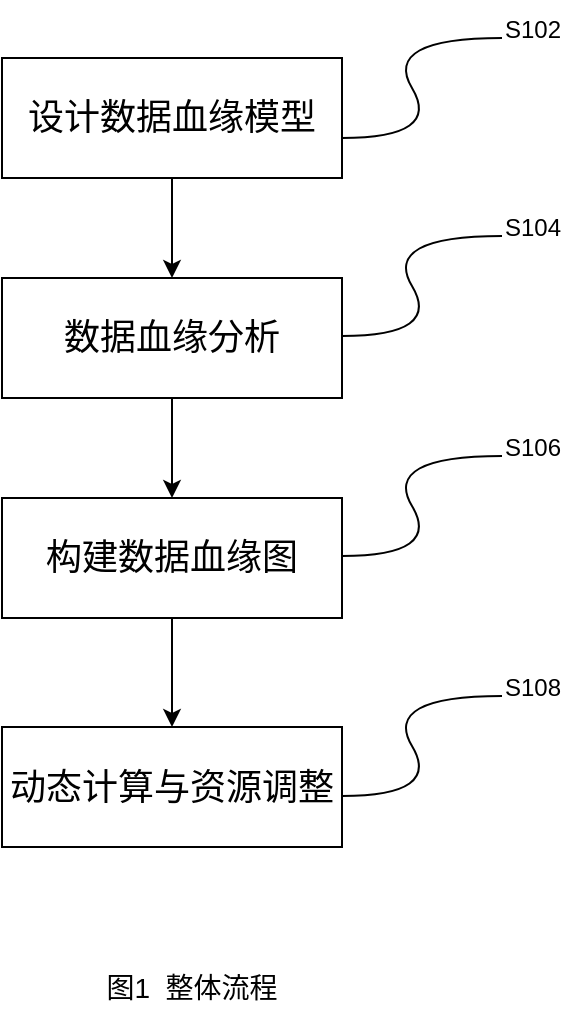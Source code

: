 <mxfile version="21.8.0" type="github" pages="3">
  <diagram name="第 1 页" id="1T-93aZBtWUWsuB6PJng">
    <mxGraphModel dx="950" dy="596" grid="1" gridSize="10" guides="1" tooltips="1" connect="1" arrows="1" fold="1" page="1" pageScale="1" pageWidth="827" pageHeight="1169" math="0" shadow="0">
      <root>
        <mxCell id="0" />
        <mxCell id="1" parent="0" />
        <mxCell id="ghUi32SfYxXEX1xinj7Y-5" style="edgeStyle=orthogonalEdgeStyle;rounded=0;orthogonalLoop=1;jettySize=auto;html=1;" edge="1" parent="1" source="ghUi32SfYxXEX1xinj7Y-1" target="ghUi32SfYxXEX1xinj7Y-2">
          <mxGeometry relative="1" as="geometry" />
        </mxCell>
        <mxCell id="ghUi32SfYxXEX1xinj7Y-1" value="&lt;font style=&quot;font-size: 18px;&quot;&gt;设计数据血缘模型&lt;/font&gt;" style="rounded=0;whiteSpace=wrap;html=1;" vertex="1" parent="1">
          <mxGeometry x="330" y="190" width="170" height="60" as="geometry" />
        </mxCell>
        <mxCell id="ghUi32SfYxXEX1xinj7Y-6" style="edgeStyle=orthogonalEdgeStyle;rounded=0;orthogonalLoop=1;jettySize=auto;html=1;entryX=0.5;entryY=0;entryDx=0;entryDy=0;" edge="1" parent="1" source="ghUi32SfYxXEX1xinj7Y-2" target="ghUi32SfYxXEX1xinj7Y-3">
          <mxGeometry relative="1" as="geometry" />
        </mxCell>
        <mxCell id="ghUi32SfYxXEX1xinj7Y-2" value="&lt;font style=&quot;font-size: 18px;&quot;&gt;数据血缘分析&lt;/font&gt;" style="rounded=0;whiteSpace=wrap;html=1;" vertex="1" parent="1">
          <mxGeometry x="330" y="300" width="170" height="60" as="geometry" />
        </mxCell>
        <mxCell id="ghUi32SfYxXEX1xinj7Y-7" style="edgeStyle=orthogonalEdgeStyle;rounded=0;orthogonalLoop=1;jettySize=auto;html=1;" edge="1" parent="1" source="ghUi32SfYxXEX1xinj7Y-3" target="ghUi32SfYxXEX1xinj7Y-4">
          <mxGeometry relative="1" as="geometry" />
        </mxCell>
        <mxCell id="ghUi32SfYxXEX1xinj7Y-3" value="&lt;font style=&quot;font-size: 18px;&quot;&gt;构建数据血缘图&lt;/font&gt;" style="rounded=0;whiteSpace=wrap;html=1;" vertex="1" parent="1">
          <mxGeometry x="330" y="410" width="170" height="60" as="geometry" />
        </mxCell>
        <mxCell id="ghUi32SfYxXEX1xinj7Y-4" value="&lt;font style=&quot;font-size: 18px;&quot;&gt;动态计算与资源调整&lt;/font&gt;" style="rounded=0;whiteSpace=wrap;html=1;" vertex="1" parent="1">
          <mxGeometry x="330" y="524.5" width="170" height="60" as="geometry" />
        </mxCell>
        <mxCell id="xi-kv7bJiEwfVNWZqVPa-5" value="" style="curved=1;endArrow=none;html=1;rounded=0;endFill=0;" edge="1" parent="1">
          <mxGeometry width="50" height="50" relative="1" as="geometry">
            <mxPoint x="500" y="230" as="sourcePoint" />
            <mxPoint x="580" y="180" as="targetPoint" />
            <Array as="points">
              <mxPoint x="550" y="230" />
              <mxPoint x="520" y="180" />
            </Array>
          </mxGeometry>
        </mxCell>
        <mxCell id="xi-kv7bJiEwfVNWZqVPa-6" value="S102" style="text;html=1;align=center;verticalAlign=middle;resizable=0;points=[];autosize=1;strokeColor=none;fillColor=none;" vertex="1" parent="1">
          <mxGeometry x="570" y="161" width="50" height="30" as="geometry" />
        </mxCell>
        <mxCell id="xi-kv7bJiEwfVNWZqVPa-7" value="" style="curved=1;endArrow=none;html=1;rounded=0;endFill=0;" edge="1" parent="1">
          <mxGeometry width="50" height="50" relative="1" as="geometry">
            <mxPoint x="500" y="329" as="sourcePoint" />
            <mxPoint x="580" y="279" as="targetPoint" />
            <Array as="points">
              <mxPoint x="550" y="329" />
              <mxPoint x="520" y="279" />
            </Array>
          </mxGeometry>
        </mxCell>
        <mxCell id="xi-kv7bJiEwfVNWZqVPa-8" value="S104" style="text;html=1;align=center;verticalAlign=middle;resizable=0;points=[];autosize=1;strokeColor=none;fillColor=none;" vertex="1" parent="1">
          <mxGeometry x="570" y="260" width="50" height="30" as="geometry" />
        </mxCell>
        <mxCell id="xi-kv7bJiEwfVNWZqVPa-13" value="" style="curved=1;endArrow=none;html=1;rounded=0;endFill=0;" edge="1" parent="1">
          <mxGeometry width="50" height="50" relative="1" as="geometry">
            <mxPoint x="500" y="439" as="sourcePoint" />
            <mxPoint x="580" y="389" as="targetPoint" />
            <Array as="points">
              <mxPoint x="550" y="439" />
              <mxPoint x="520" y="389" />
            </Array>
          </mxGeometry>
        </mxCell>
        <mxCell id="xi-kv7bJiEwfVNWZqVPa-14" value="S106" style="text;html=1;align=center;verticalAlign=middle;resizable=0;points=[];autosize=1;strokeColor=none;fillColor=none;" vertex="1" parent="1">
          <mxGeometry x="570" y="370" width="50" height="30" as="geometry" />
        </mxCell>
        <mxCell id="xi-kv7bJiEwfVNWZqVPa-15" value="" style="curved=1;endArrow=none;html=1;rounded=0;endFill=0;" edge="1" parent="1">
          <mxGeometry width="50" height="50" relative="1" as="geometry">
            <mxPoint x="500" y="559" as="sourcePoint" />
            <mxPoint x="580" y="509" as="targetPoint" />
            <Array as="points">
              <mxPoint x="550" y="559" />
              <mxPoint x="520" y="509" />
            </Array>
          </mxGeometry>
        </mxCell>
        <mxCell id="xi-kv7bJiEwfVNWZqVPa-16" value="S108" style="text;html=1;align=center;verticalAlign=middle;resizable=0;points=[];autosize=1;strokeColor=none;fillColor=none;" vertex="1" parent="1">
          <mxGeometry x="570" y="490" width="50" height="30" as="geometry" />
        </mxCell>
        <mxCell id="si2mfK1H_mN9ojRNGlCW-1" value="&lt;font style=&quot;font-size: 14px;&quot;&gt;图1&amp;nbsp; 整体流程&lt;/font&gt;" style="text;html=1;strokeColor=none;fillColor=none;align=center;verticalAlign=middle;whiteSpace=wrap;rounded=0;" vertex="1" parent="1">
          <mxGeometry x="380" y="640" width="90" height="30" as="geometry" />
        </mxCell>
      </root>
    </mxGraphModel>
  </diagram>
  <diagram id="YyfPpi6BXWPWP9us78vs" name="第 2 页">
    <mxGraphModel dx="950" dy="596" grid="1" gridSize="10" guides="1" tooltips="1" connect="1" arrows="1" fold="1" page="1" pageScale="1" pageWidth="827" pageHeight="1169" math="0" shadow="0">
      <root>
        <mxCell id="0" />
        <mxCell id="1" parent="0" />
        <mxCell id="Gqb_Gr5R2_-sLwAaBcYC-4" style="edgeStyle=orthogonalEdgeStyle;rounded=0;orthogonalLoop=1;jettySize=auto;html=1;entryX=0.5;entryY=0;entryDx=0;entryDy=0;" edge="1" parent="1" source="Gqb_Gr5R2_-sLwAaBcYC-1" target="Gqb_Gr5R2_-sLwAaBcYC-2">
          <mxGeometry relative="1" as="geometry" />
        </mxCell>
        <mxCell id="Gqb_Gr5R2_-sLwAaBcYC-1" value="&lt;font style=&quot;font-size: 18px;&quot;&gt;利用Flink提供的事件监听器接口编写事件监听器&lt;br&gt;和利用Flink的日志记录功能捕获关键信息&lt;/font&gt;" style="rounded=0;whiteSpace=wrap;html=1;" vertex="1" parent="1">
          <mxGeometry x="121" y="130" width="420" height="70" as="geometry" />
        </mxCell>
        <mxCell id="Jf6Ws7VdzAmvfetq-8Bk-2" value="" style="edgeStyle=orthogonalEdgeStyle;rounded=0;orthogonalLoop=1;jettySize=auto;html=1;" edge="1" parent="1" source="Gqb_Gr5R2_-sLwAaBcYC-2" target="Gqb_Gr5R2_-sLwAaBcYC-3">
          <mxGeometry relative="1" as="geometry" />
        </mxCell>
        <mxCell id="Gqb_Gr5R2_-sLwAaBcYC-2" value="&lt;span style=&quot;font-size: 18px;&quot;&gt;基于监听的事件或者日志解析出所需用于构建数据血缘关系的关键基础信息&lt;/span&gt;" style="rounded=0;whiteSpace=wrap;html=1;" vertex="1" parent="1">
          <mxGeometry x="121" y="260" width="420" height="80" as="geometry" />
        </mxCell>
        <mxCell id="Jf6Ws7VdzAmvfetq-8Bk-3" style="edgeStyle=orthogonalEdgeStyle;rounded=0;orthogonalLoop=1;jettySize=auto;html=1;entryX=0.5;entryY=0;entryDx=0;entryDy=0;" edge="1" parent="1" source="Gqb_Gr5R2_-sLwAaBcYC-3" target="Jf6Ws7VdzAmvfetq-8Bk-1">
          <mxGeometry relative="1" as="geometry" />
        </mxCell>
        <mxCell id="Gqb_Gr5R2_-sLwAaBcYC-3" value="&lt;font style=&quot;font-size: 18px;&quot;&gt;通过关键基础事件，构建任务的执行时间线、中间状态变化、数据流动路径等信息，从而帮助构建数据血缘关系。&lt;/font&gt;" style="rounded=0;whiteSpace=wrap;html=1;" vertex="1" parent="1">
          <mxGeometry x="123.5" y="410" width="415" height="90" as="geometry" />
        </mxCell>
        <mxCell id="Jf6Ws7VdzAmvfetq-8Bk-1" value="&lt;span style=&quot;font-size: 18px;&quot;&gt;数据血缘关系导入到可视化图库，形成了以节点表示数据源、转换或者存储，边表示数据流动的方向的&lt;/span&gt;&lt;font style=&quot;font-size: 18px;&quot;&gt;易于理解的图形表示，即数据血缘图&lt;/font&gt;。" style="rounded=0;whiteSpace=wrap;html=1;" vertex="1" parent="1">
          <mxGeometry x="123.5" y="570" width="415" height="80" as="geometry" />
        </mxCell>
        <mxCell id="gFWnezKHMzwg9tejooRx-1" value="图2&amp;nbsp; &amp;nbsp;S104 到S106的过程" style="text;html=1;strokeColor=none;fillColor=none;align=center;verticalAlign=middle;whiteSpace=wrap;rounded=0;" vertex="1" parent="1">
          <mxGeometry x="281" y="710" width="150" height="30" as="geometry" />
        </mxCell>
        <mxCell id="VlhMnmqZ8NaqHPrIwLcq-1" value="" style="curved=1;endArrow=none;html=1;rounded=0;endFill=0;" edge="1" parent="1">
          <mxGeometry width="50" height="50" relative="1" as="geometry">
            <mxPoint x="542" y="167" as="sourcePoint" />
            <mxPoint x="622" y="117" as="targetPoint" />
            <Array as="points">
              <mxPoint x="592" y="167" />
              <mxPoint x="562" y="117" />
            </Array>
          </mxGeometry>
        </mxCell>
        <mxCell id="VlhMnmqZ8NaqHPrIwLcq-2" value="S202" style="text;html=1;align=center;verticalAlign=middle;resizable=0;points=[];autosize=1;strokeColor=none;fillColor=none;" vertex="1" parent="1">
          <mxGeometry x="612" y="98" width="50" height="30" as="geometry" />
        </mxCell>
        <mxCell id="VlhMnmqZ8NaqHPrIwLcq-3" value="" style="curved=1;endArrow=none;html=1;rounded=0;endFill=0;" edge="1" parent="1">
          <mxGeometry width="50" height="50" relative="1" as="geometry">
            <mxPoint x="541" y="301" as="sourcePoint" />
            <mxPoint x="621" y="251" as="targetPoint" />
            <Array as="points">
              <mxPoint x="591" y="301" />
              <mxPoint x="561" y="251" />
            </Array>
          </mxGeometry>
        </mxCell>
        <mxCell id="VlhMnmqZ8NaqHPrIwLcq-4" value="S204" style="text;html=1;align=center;verticalAlign=middle;resizable=0;points=[];autosize=1;strokeColor=none;fillColor=none;" vertex="1" parent="1">
          <mxGeometry x="611" y="232" width="50" height="30" as="geometry" />
        </mxCell>
        <mxCell id="VlhMnmqZ8NaqHPrIwLcq-5" value="" style="curved=1;endArrow=none;html=1;rounded=0;endFill=0;" edge="1" parent="1">
          <mxGeometry width="50" height="50" relative="1" as="geometry">
            <mxPoint x="538.5" y="459" as="sourcePoint" />
            <mxPoint x="618.5" y="409" as="targetPoint" />
            <Array as="points">
              <mxPoint x="588.5" y="459" />
              <mxPoint x="558.5" y="409" />
            </Array>
          </mxGeometry>
        </mxCell>
        <mxCell id="VlhMnmqZ8NaqHPrIwLcq-6" value="S206" style="text;html=1;align=center;verticalAlign=middle;resizable=0;points=[];autosize=1;strokeColor=none;fillColor=none;" vertex="1" parent="1">
          <mxGeometry x="608.5" y="390" width="50" height="30" as="geometry" />
        </mxCell>
        <mxCell id="VlhMnmqZ8NaqHPrIwLcq-7" value="" style="curved=1;endArrow=none;html=1;rounded=0;endFill=0;" edge="1" parent="1">
          <mxGeometry width="50" height="50" relative="1" as="geometry">
            <mxPoint x="538.5" y="609" as="sourcePoint" />
            <mxPoint x="618.5" y="559" as="targetPoint" />
            <Array as="points">
              <mxPoint x="588.5" y="609" />
              <mxPoint x="558.5" y="559" />
            </Array>
          </mxGeometry>
        </mxCell>
        <mxCell id="VlhMnmqZ8NaqHPrIwLcq-8" value="S208" style="text;html=1;align=center;verticalAlign=middle;resizable=0;points=[];autosize=1;strokeColor=none;fillColor=none;" vertex="1" parent="1">
          <mxGeometry x="608.5" y="540" width="50" height="30" as="geometry" />
        </mxCell>
      </root>
    </mxGraphModel>
  </diagram>
  <diagram id="CSALKe-MnWXUm1tU5ujn" name="第 3 页">
    <mxGraphModel dx="950" dy="596" grid="1" gridSize="10" guides="1" tooltips="1" connect="1" arrows="1" fold="1" page="1" pageScale="1" pageWidth="827" pageHeight="1169" math="0" shadow="0">
      <root>
        <mxCell id="0" />
        <mxCell id="1" parent="0" />
        <mxCell id="E70elnEYJF3P981ojEp--1" value="" style="rounded=0;whiteSpace=wrap;html=1;" vertex="1" parent="1">
          <mxGeometry x="130" y="170" width="490" height="370" as="geometry" />
        </mxCell>
        <mxCell id="E70elnEYJF3P981ojEp--5" value="" style="rounded=0;whiteSpace=wrap;html=1;" vertex="1" parent="1">
          <mxGeometry x="480" y="180" width="130" height="350" as="geometry" />
        </mxCell>
        <mxCell id="E70elnEYJF3P981ojEp--6" value="&lt;font style=&quot;font-size: 14px;&quot;&gt;消息中间件&lt;/font&gt;" style="rounded=1;whiteSpace=wrap;html=1;" vertex="1" parent="1">
          <mxGeometry x="487" y="220" width="115" height="90" as="geometry" />
        </mxCell>
        <mxCell id="E70elnEYJF3P981ojEp--7" value="" style="rounded=0;whiteSpace=wrap;html=1;" vertex="1" parent="1">
          <mxGeometry x="140" y="180" width="330" height="150" as="geometry" />
        </mxCell>
        <mxCell id="E70elnEYJF3P981ojEp--8" value="" style="rounded=0;whiteSpace=wrap;html=1;" vertex="1" parent="1">
          <mxGeometry x="140" y="340" width="330" height="190" as="geometry" />
        </mxCell>
        <mxCell id="E70elnEYJF3P981ojEp--9" value="实时计算平台" style="text;html=1;strokeColor=none;fillColor=none;align=center;verticalAlign=middle;whiteSpace=wrap;rounded=0;" vertex="1" parent="1">
          <mxGeometry x="130" y="180" width="110" height="30" as="geometry" />
        </mxCell>
        <mxCell id="E70elnEYJF3P981ojEp--10" value="服务治理平台" style="text;html=1;strokeColor=none;fillColor=none;align=center;verticalAlign=middle;whiteSpace=wrap;rounded=0;" vertex="1" parent="1">
          <mxGeometry x="145" y="340" width="80" height="30" as="geometry" />
        </mxCell>
        <mxCell id="E70elnEYJF3P981ojEp--11" value="&lt;font face=&quot;Lucida Console&quot; style=&quot;font-size: 14px;&quot;&gt;数据血缘分析&lt;/font&gt;" style="rounded=1;whiteSpace=wrap;html=1;" vertex="1" parent="1">
          <mxGeometry x="150" y="370" width="160" height="50" as="geometry" />
        </mxCell>
        <mxCell id="E70elnEYJF3P981ojEp--12" value="&lt;font style=&quot;font-size: 14px;&quot;&gt;图数据库&lt;/font&gt;" style="rounded=1;whiteSpace=wrap;html=1;" vertex="1" parent="1">
          <mxGeometry x="150" y="490" width="160" height="30" as="geometry" />
        </mxCell>
        <mxCell id="E70elnEYJF3P981ojEp--13" value="&lt;font face=&quot;Lucida Console&quot; style=&quot;font-size: 14px;&quot;&gt;数据血缘图生成&lt;/font&gt;" style="rounded=1;whiteSpace=wrap;html=1;" vertex="1" parent="1">
          <mxGeometry x="150" y="430" width="160" height="50" as="geometry" />
        </mxCell>
        <mxCell id="E70elnEYJF3P981ojEp--14" value="&lt;font face=&quot;Lucida Console&quot; style=&quot;font-size: 14px;&quot;&gt;资源动态计算&lt;br&gt;和资源调度&lt;/font&gt;" style="rounded=1;whiteSpace=wrap;html=1;" vertex="1" parent="1">
          <mxGeometry x="330" y="370" width="130" height="110" as="geometry" />
        </mxCell>
        <mxCell id="E70elnEYJF3P981ojEp--15" value="基础能力平台" style="text;html=1;strokeColor=none;fillColor=none;align=center;verticalAlign=middle;whiteSpace=wrap;rounded=0;" vertex="1" parent="1">
          <mxGeometry x="480" y="180" width="80" height="30" as="geometry" />
        </mxCell>
        <mxCell id="E70elnEYJF3P981ojEp--16" value="&lt;font style=&quot;font-size: 14px;&quot;&gt;基础资源管理平台&lt;/font&gt;" style="rounded=1;whiteSpace=wrap;html=1;" vertex="1" parent="1">
          <mxGeometry x="487.5" y="430" width="115" height="90" as="geometry" />
        </mxCell>
        <mxCell id="E70elnEYJF3P981ojEp--17" value="&lt;font style=&quot;font-size: 14px;&quot;&gt;基础数据库&lt;/font&gt;" style="rounded=1;whiteSpace=wrap;html=1;" vertex="1" parent="1">
          <mxGeometry x="328.5" y="490" width="133" height="30" as="geometry" />
        </mxCell>
        <mxCell id="E70elnEYJF3P981ojEp--18" value="&lt;font style=&quot;font-size: 14px;&quot;&gt;事件监听器和解析&lt;/font&gt;" style="rounded=1;whiteSpace=wrap;html=1;" vertex="1" parent="1">
          <mxGeometry x="160" y="216" width="120" height="45" as="geometry" />
        </mxCell>
        <mxCell id="E70elnEYJF3P981ojEp--19" value="&lt;font style=&quot;font-size: 14px;&quot;&gt;日志捕获及解析&lt;/font&gt;" style="rounded=1;whiteSpace=wrap;html=1;" vertex="1" parent="1">
          <mxGeometry x="328.5" y="217" width="121.5" height="43" as="geometry" />
        </mxCell>
        <mxCell id="E70elnEYJF3P981ojEp--20" value="&lt;font style=&quot;font-size: 14px;&quot;&gt;监控系统&lt;/font&gt;" style="rounded=1;whiteSpace=wrap;html=1;" vertex="1" parent="1">
          <mxGeometry x="487.5" y="328" width="115" height="90" as="geometry" />
        </mxCell>
        <mxCell id="E70elnEYJF3P981ojEp--21" value="&lt;font style=&quot;font-size: 14px;&quot;&gt;系统运行&lt;/font&gt;Metrics" style="rounded=1;whiteSpace=wrap;html=1;" vertex="1" parent="1">
          <mxGeometry x="330" y="278" width="120" height="42" as="geometry" />
        </mxCell>
        <mxCell id="E70elnEYJF3P981ojEp--22" value="&lt;font style=&quot;font-size: 14px;&quot;&gt;自定义运行&lt;/font&gt;Metrics" style="rounded=1;whiteSpace=wrap;html=1;" vertex="1" parent="1">
          <mxGeometry x="160" y="278" width="120" height="42" as="geometry" />
        </mxCell>
      </root>
    </mxGraphModel>
  </diagram>
</mxfile>
